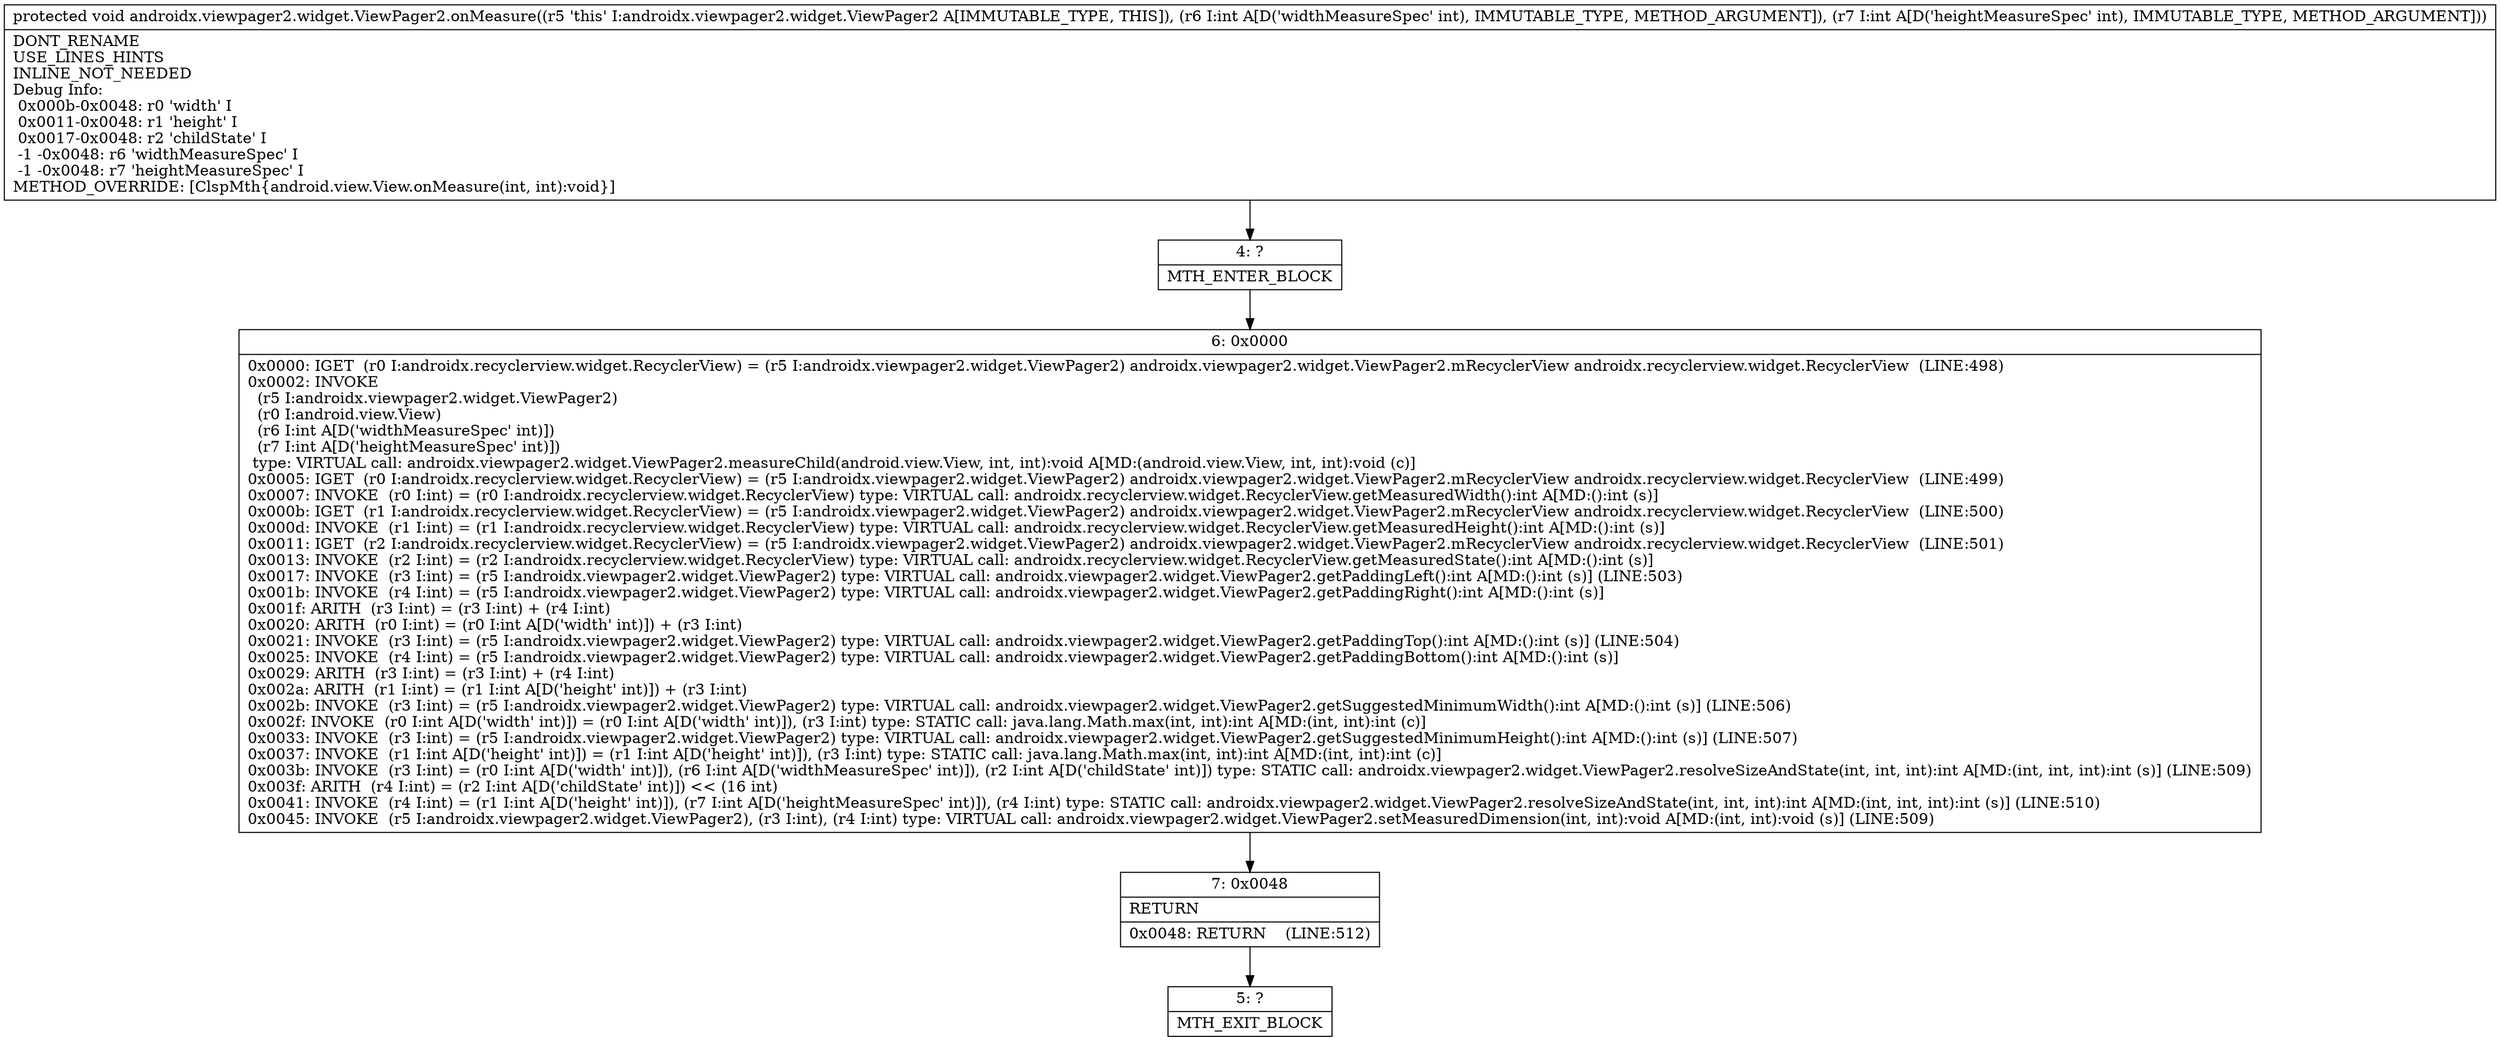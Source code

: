 digraph "CFG forandroidx.viewpager2.widget.ViewPager2.onMeasure(II)V" {
Node_4 [shape=record,label="{4\:\ ?|MTH_ENTER_BLOCK\l}"];
Node_6 [shape=record,label="{6\:\ 0x0000|0x0000: IGET  (r0 I:androidx.recyclerview.widget.RecyclerView) = (r5 I:androidx.viewpager2.widget.ViewPager2) androidx.viewpager2.widget.ViewPager2.mRecyclerView androidx.recyclerview.widget.RecyclerView  (LINE:498)\l0x0002: INVOKE  \l  (r5 I:androidx.viewpager2.widget.ViewPager2)\l  (r0 I:android.view.View)\l  (r6 I:int A[D('widthMeasureSpec' int)])\l  (r7 I:int A[D('heightMeasureSpec' int)])\l type: VIRTUAL call: androidx.viewpager2.widget.ViewPager2.measureChild(android.view.View, int, int):void A[MD:(android.view.View, int, int):void (c)]\l0x0005: IGET  (r0 I:androidx.recyclerview.widget.RecyclerView) = (r5 I:androidx.viewpager2.widget.ViewPager2) androidx.viewpager2.widget.ViewPager2.mRecyclerView androidx.recyclerview.widget.RecyclerView  (LINE:499)\l0x0007: INVOKE  (r0 I:int) = (r0 I:androidx.recyclerview.widget.RecyclerView) type: VIRTUAL call: androidx.recyclerview.widget.RecyclerView.getMeasuredWidth():int A[MD:():int (s)]\l0x000b: IGET  (r1 I:androidx.recyclerview.widget.RecyclerView) = (r5 I:androidx.viewpager2.widget.ViewPager2) androidx.viewpager2.widget.ViewPager2.mRecyclerView androidx.recyclerview.widget.RecyclerView  (LINE:500)\l0x000d: INVOKE  (r1 I:int) = (r1 I:androidx.recyclerview.widget.RecyclerView) type: VIRTUAL call: androidx.recyclerview.widget.RecyclerView.getMeasuredHeight():int A[MD:():int (s)]\l0x0011: IGET  (r2 I:androidx.recyclerview.widget.RecyclerView) = (r5 I:androidx.viewpager2.widget.ViewPager2) androidx.viewpager2.widget.ViewPager2.mRecyclerView androidx.recyclerview.widget.RecyclerView  (LINE:501)\l0x0013: INVOKE  (r2 I:int) = (r2 I:androidx.recyclerview.widget.RecyclerView) type: VIRTUAL call: androidx.recyclerview.widget.RecyclerView.getMeasuredState():int A[MD:():int (s)]\l0x0017: INVOKE  (r3 I:int) = (r5 I:androidx.viewpager2.widget.ViewPager2) type: VIRTUAL call: androidx.viewpager2.widget.ViewPager2.getPaddingLeft():int A[MD:():int (s)] (LINE:503)\l0x001b: INVOKE  (r4 I:int) = (r5 I:androidx.viewpager2.widget.ViewPager2) type: VIRTUAL call: androidx.viewpager2.widget.ViewPager2.getPaddingRight():int A[MD:():int (s)]\l0x001f: ARITH  (r3 I:int) = (r3 I:int) + (r4 I:int) \l0x0020: ARITH  (r0 I:int) = (r0 I:int A[D('width' int)]) + (r3 I:int) \l0x0021: INVOKE  (r3 I:int) = (r5 I:androidx.viewpager2.widget.ViewPager2) type: VIRTUAL call: androidx.viewpager2.widget.ViewPager2.getPaddingTop():int A[MD:():int (s)] (LINE:504)\l0x0025: INVOKE  (r4 I:int) = (r5 I:androidx.viewpager2.widget.ViewPager2) type: VIRTUAL call: androidx.viewpager2.widget.ViewPager2.getPaddingBottom():int A[MD:():int (s)]\l0x0029: ARITH  (r3 I:int) = (r3 I:int) + (r4 I:int) \l0x002a: ARITH  (r1 I:int) = (r1 I:int A[D('height' int)]) + (r3 I:int) \l0x002b: INVOKE  (r3 I:int) = (r5 I:androidx.viewpager2.widget.ViewPager2) type: VIRTUAL call: androidx.viewpager2.widget.ViewPager2.getSuggestedMinimumWidth():int A[MD:():int (s)] (LINE:506)\l0x002f: INVOKE  (r0 I:int A[D('width' int)]) = (r0 I:int A[D('width' int)]), (r3 I:int) type: STATIC call: java.lang.Math.max(int, int):int A[MD:(int, int):int (c)]\l0x0033: INVOKE  (r3 I:int) = (r5 I:androidx.viewpager2.widget.ViewPager2) type: VIRTUAL call: androidx.viewpager2.widget.ViewPager2.getSuggestedMinimumHeight():int A[MD:():int (s)] (LINE:507)\l0x0037: INVOKE  (r1 I:int A[D('height' int)]) = (r1 I:int A[D('height' int)]), (r3 I:int) type: STATIC call: java.lang.Math.max(int, int):int A[MD:(int, int):int (c)]\l0x003b: INVOKE  (r3 I:int) = (r0 I:int A[D('width' int)]), (r6 I:int A[D('widthMeasureSpec' int)]), (r2 I:int A[D('childState' int)]) type: STATIC call: androidx.viewpager2.widget.ViewPager2.resolveSizeAndState(int, int, int):int A[MD:(int, int, int):int (s)] (LINE:509)\l0x003f: ARITH  (r4 I:int) = (r2 I:int A[D('childState' int)]) \<\< (16 int) \l0x0041: INVOKE  (r4 I:int) = (r1 I:int A[D('height' int)]), (r7 I:int A[D('heightMeasureSpec' int)]), (r4 I:int) type: STATIC call: androidx.viewpager2.widget.ViewPager2.resolveSizeAndState(int, int, int):int A[MD:(int, int, int):int (s)] (LINE:510)\l0x0045: INVOKE  (r5 I:androidx.viewpager2.widget.ViewPager2), (r3 I:int), (r4 I:int) type: VIRTUAL call: androidx.viewpager2.widget.ViewPager2.setMeasuredDimension(int, int):void A[MD:(int, int):void (s)] (LINE:509)\l}"];
Node_7 [shape=record,label="{7\:\ 0x0048|RETURN\l|0x0048: RETURN    (LINE:512)\l}"];
Node_5 [shape=record,label="{5\:\ ?|MTH_EXIT_BLOCK\l}"];
MethodNode[shape=record,label="{protected void androidx.viewpager2.widget.ViewPager2.onMeasure((r5 'this' I:androidx.viewpager2.widget.ViewPager2 A[IMMUTABLE_TYPE, THIS]), (r6 I:int A[D('widthMeasureSpec' int), IMMUTABLE_TYPE, METHOD_ARGUMENT]), (r7 I:int A[D('heightMeasureSpec' int), IMMUTABLE_TYPE, METHOD_ARGUMENT]))  | DONT_RENAME\lUSE_LINES_HINTS\lINLINE_NOT_NEEDED\lDebug Info:\l  0x000b\-0x0048: r0 'width' I\l  0x0011\-0x0048: r1 'height' I\l  0x0017\-0x0048: r2 'childState' I\l  \-1 \-0x0048: r6 'widthMeasureSpec' I\l  \-1 \-0x0048: r7 'heightMeasureSpec' I\lMETHOD_OVERRIDE: [ClspMth\{android.view.View.onMeasure(int, int):void\}]\l}"];
MethodNode -> Node_4;Node_4 -> Node_6;
Node_6 -> Node_7;
Node_7 -> Node_5;
}

